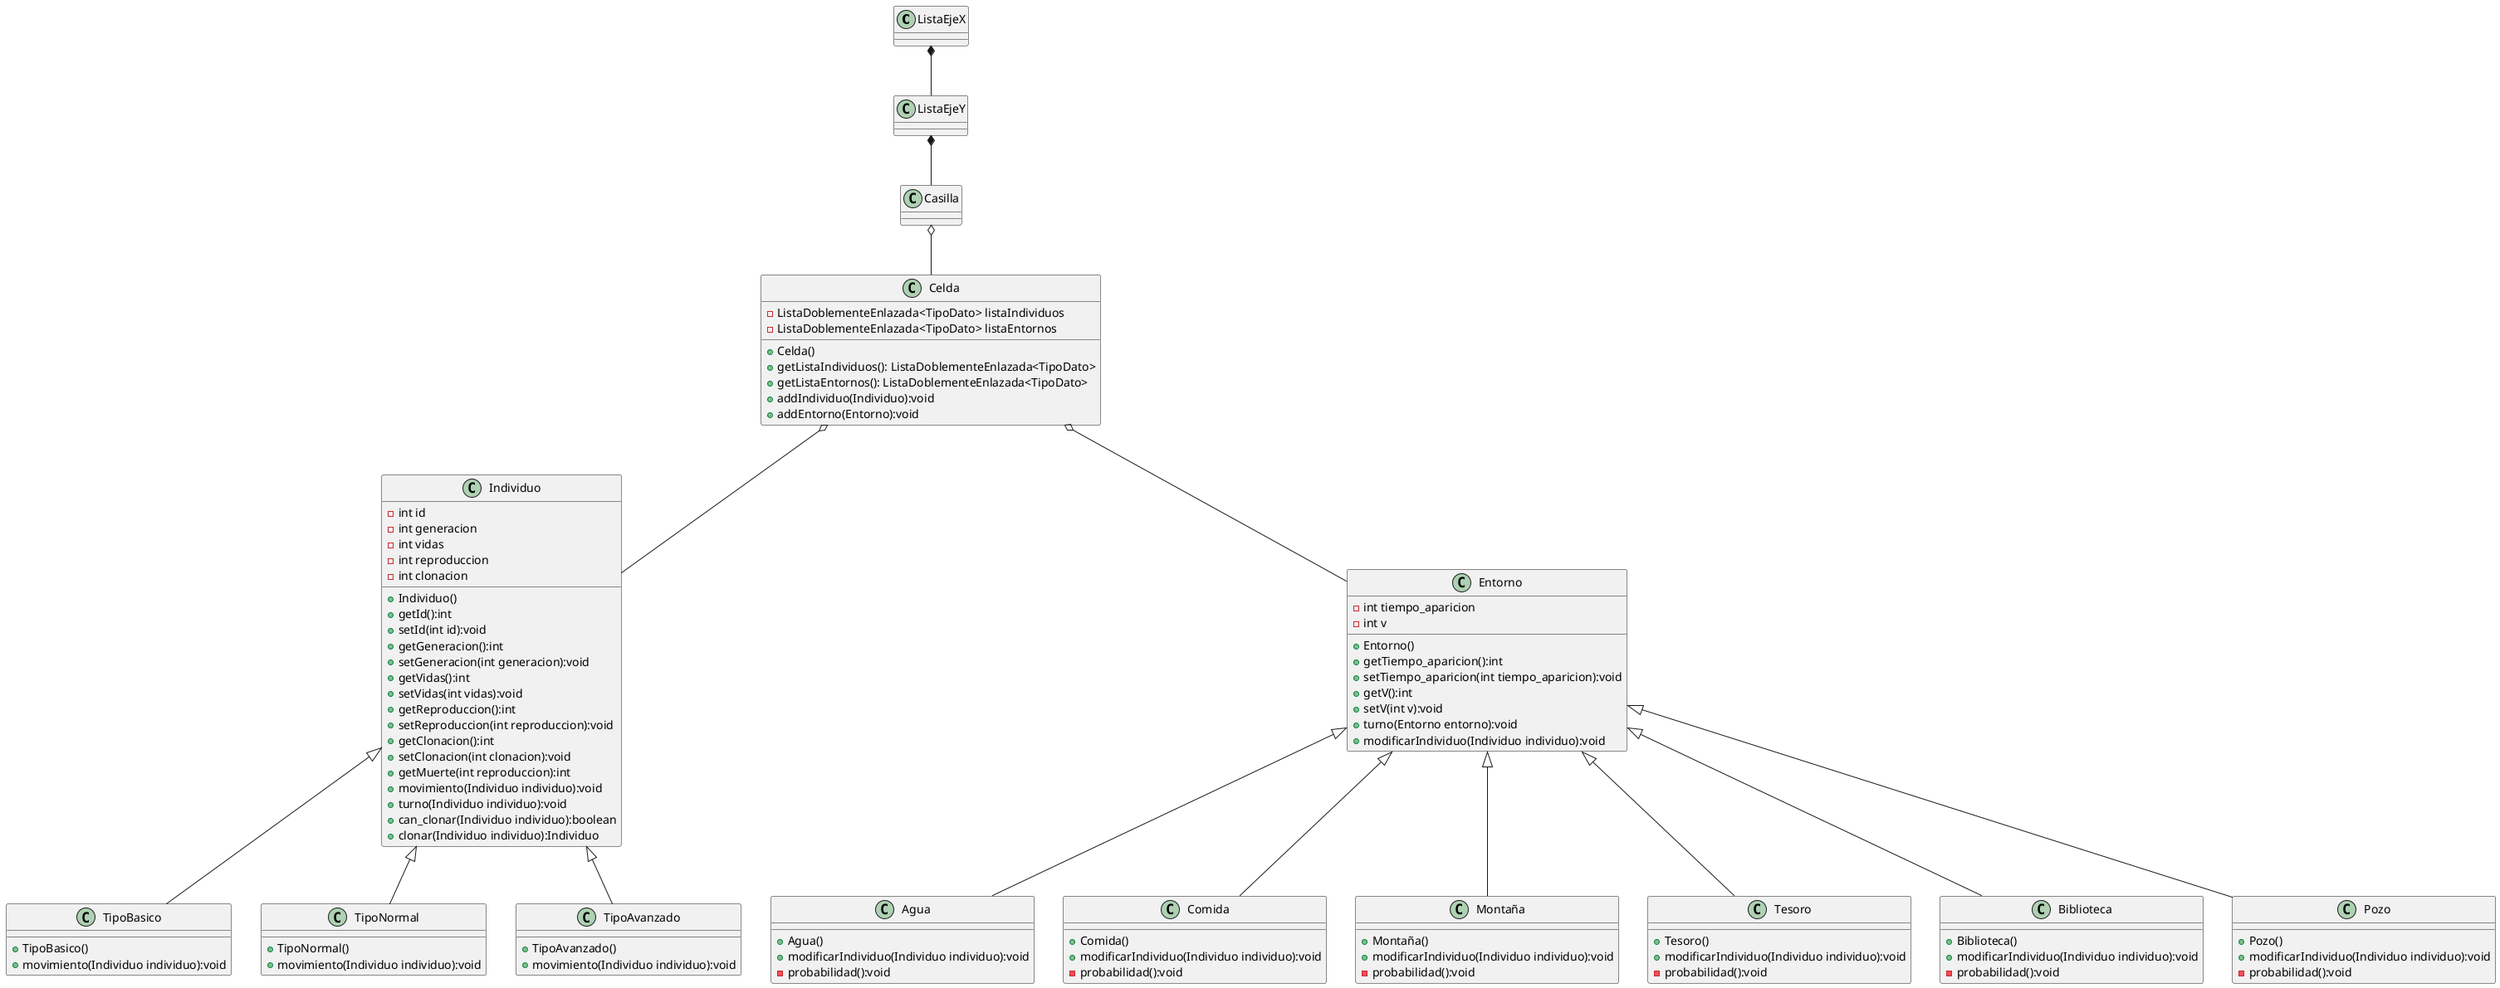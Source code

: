 @startuml
'https://plantuml.com/class-diagram

class ListaEjeX {
}

class ListaEjeY {
}

class Casilla {

}

class Celda {
- ListaDoblementeEnlazada<TipoDato> listaIndividuos
- ListaDoblementeEnlazada<TipoDato> listaEntornos
+ Celda()
+ getListaIndividuos(): ListaDoblementeEnlazada<TipoDato>
+ getListaEntornos(): ListaDoblementeEnlazada<TipoDato>
+ addIndividuo(Individuo):void
+ addEntorno(Entorno):void
}

class Individuo {
- int id
- int generacion
- int vidas
- int reproduccion
- int clonacion
+ Individuo()
+ getId():int
+ setId(int id):void
+ getGeneracion():int
+ setGeneracion(int generacion):void
+ getVidas():int
+ setVidas(int vidas):void
+ getReproduccion():int
+ setReproduccion(int reproduccion):void
+ getClonacion():int
+ setClonacion(int clonacion):void
+ getMuerte(int reproduccion):int
+ movimiento(Individuo individuo):void
+ turno(Individuo individuo):void
+ can_clonar(Individuo individuo):boolean
+ clonar(Individuo individuo):Individuo
}

class TipoBasico {
+ TipoBasico()
+ movimiento(Individuo individuo):void
}

class TipoNormal {
+ TipoNormal()
+ movimiento(Individuo individuo):void
}

class TipoAvanzado {
+ TipoAvanzado()
+ movimiento(Individuo individuo):void
}

class Entorno {
- int tiempo_aparicion
- int v
+ Entorno()
+ getTiempo_aparicion():int
+ setTiempo_aparicion(int tiempo_aparicion):void
+ getV():int
+ setV(int v):void
+ turno(Entorno entorno):void
+ modificarIndividuo(Individuo individuo):void
}

class Agua {
+ Agua()
+ modificarIndividuo(Individuo individuo):void
- probabilidad():void
}

class Comida {
+ Comida()
+ modificarIndividuo(Individuo individuo):void
- probabilidad():void
}

class Montaña {
+ Montaña()
+ modificarIndividuo(Individuo individuo):void
- probabilidad():void
}

class Tesoro {
+ Tesoro()
+ modificarIndividuo(Individuo individuo):void
- probabilidad():void
}

class Biblioteca {
+ Biblioteca()
+ modificarIndividuo(Individuo individuo):void
- probabilidad():void
}

class Pozo {
+ Pozo()
+ modificarIndividuo(Individuo individuo):void
- probabilidad():void
}

ListaEjeX *-- ListaEjeY
ListaEjeY *-- Casilla
Casilla o-- Celda
Celda o-- Individuo
Celda o-- Entorno
Individuo <|-- TipoBasico
Individuo <|-- TipoNormal
Individuo <|-- TipoAvanzado
Entorno <|-- Agua
Entorno <|-- Comida
Entorno <|-- Montaña
Entorno <|-- Tesoro
Entorno <|-- Biblioteca
Entorno <|-- Pozo



@enduml